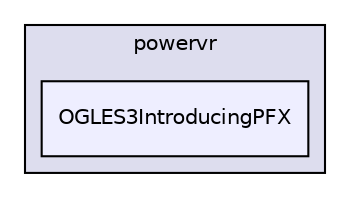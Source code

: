 digraph "PVR/SDK_3.4/Examples/Beginner/08_IntroducingPFX/OGLES3/Build/Android/src/com/powervr/OGLES3IntroducingPFX" {
  compound=true
  node [ fontsize="10", fontname="Helvetica"];
  edge [ labelfontsize="10", labelfontname="Helvetica"];
  subgraph clusterdir_7cf7ba0b581cb2e59bf68c61020517d8 {
    graph [ bgcolor="#ddddee", pencolor="black", label="powervr" fontname="Helvetica", fontsize="10", URL="dir_7cf7ba0b581cb2e59bf68c61020517d8.html"]
  dir_054262fbfbc74dd64ee2349975d3127f [shape=box, label="OGLES3IntroducingPFX", style="filled", fillcolor="#eeeeff", pencolor="black", URL="dir_054262fbfbc74dd64ee2349975d3127f.html"];
  }
}
